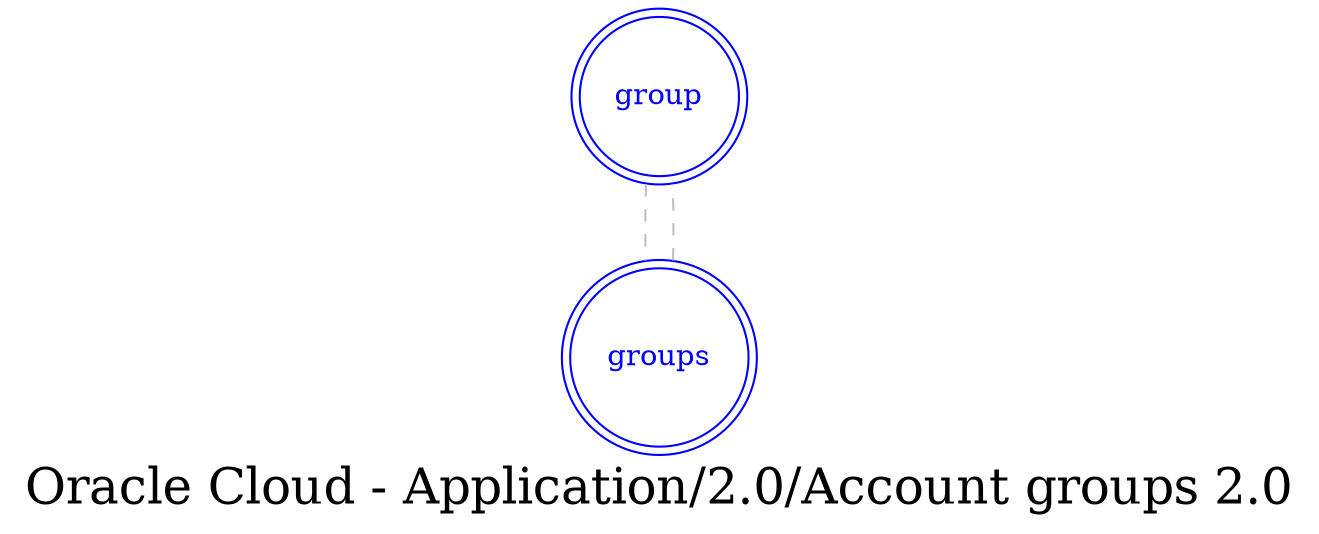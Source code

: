 digraph LexiconGraph {
graph[label="Oracle Cloud - Application/2.0/Account groups 2.0", fontsize=24]
splines=true
"group" [color=blue, fontcolor=blue, shape=doublecircle]
"groups" [color=blue, fontcolor=blue, shape=doublecircle]
"groups" -> "group" [color=grey, fontcolor=grey, arrowhead=none, arrowtail=none, style=dashed]
"group" -> "groups" [color=grey, fontcolor=grey, arrowhead=none, arrowtail=none, style=dashed]
}
